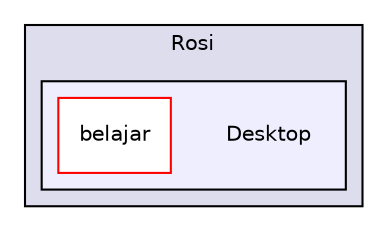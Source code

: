 digraph G {
  bgcolor=transparent;
  compound=true
  node [ fontsize=10, fontname="Helvetica"];
  edge [ labelfontsize=9, labelfontname="Helvetica"];
  subgraph clusterdir_C_3A_2FUsers_2FRosi_2F {
    graph [ bgcolor="#ddddee", pencolor="black", label="Rosi" fontname="Helvetica", fontsize=10, URL="dir_C_3A_2FUsers_2FRosi_2F.html"]
  subgraph clusterdir_C_3A_2FUsers_2FRosi_2FDesktop_2F {
    graph [ bgcolor="#eeeeff", pencolor="black", label="" URL="dir_C_3A_2FUsers_2FRosi_2FDesktop_2F.html"];
    dir_C_3A_2FUsers_2FRosi_2FDesktop_2F [shape=plaintext label="Desktop"];
    dir_C_3A_2FUsers_2FRosi_2FDesktop_2Fbelajar_2F [shape=box label="belajar" color="red" fillcolor="white" style="filled" URL="dir_C_3A_2FUsers_2FRosi_2FDesktop_2Fbelajar_2F.html"];
  }
  }
}
